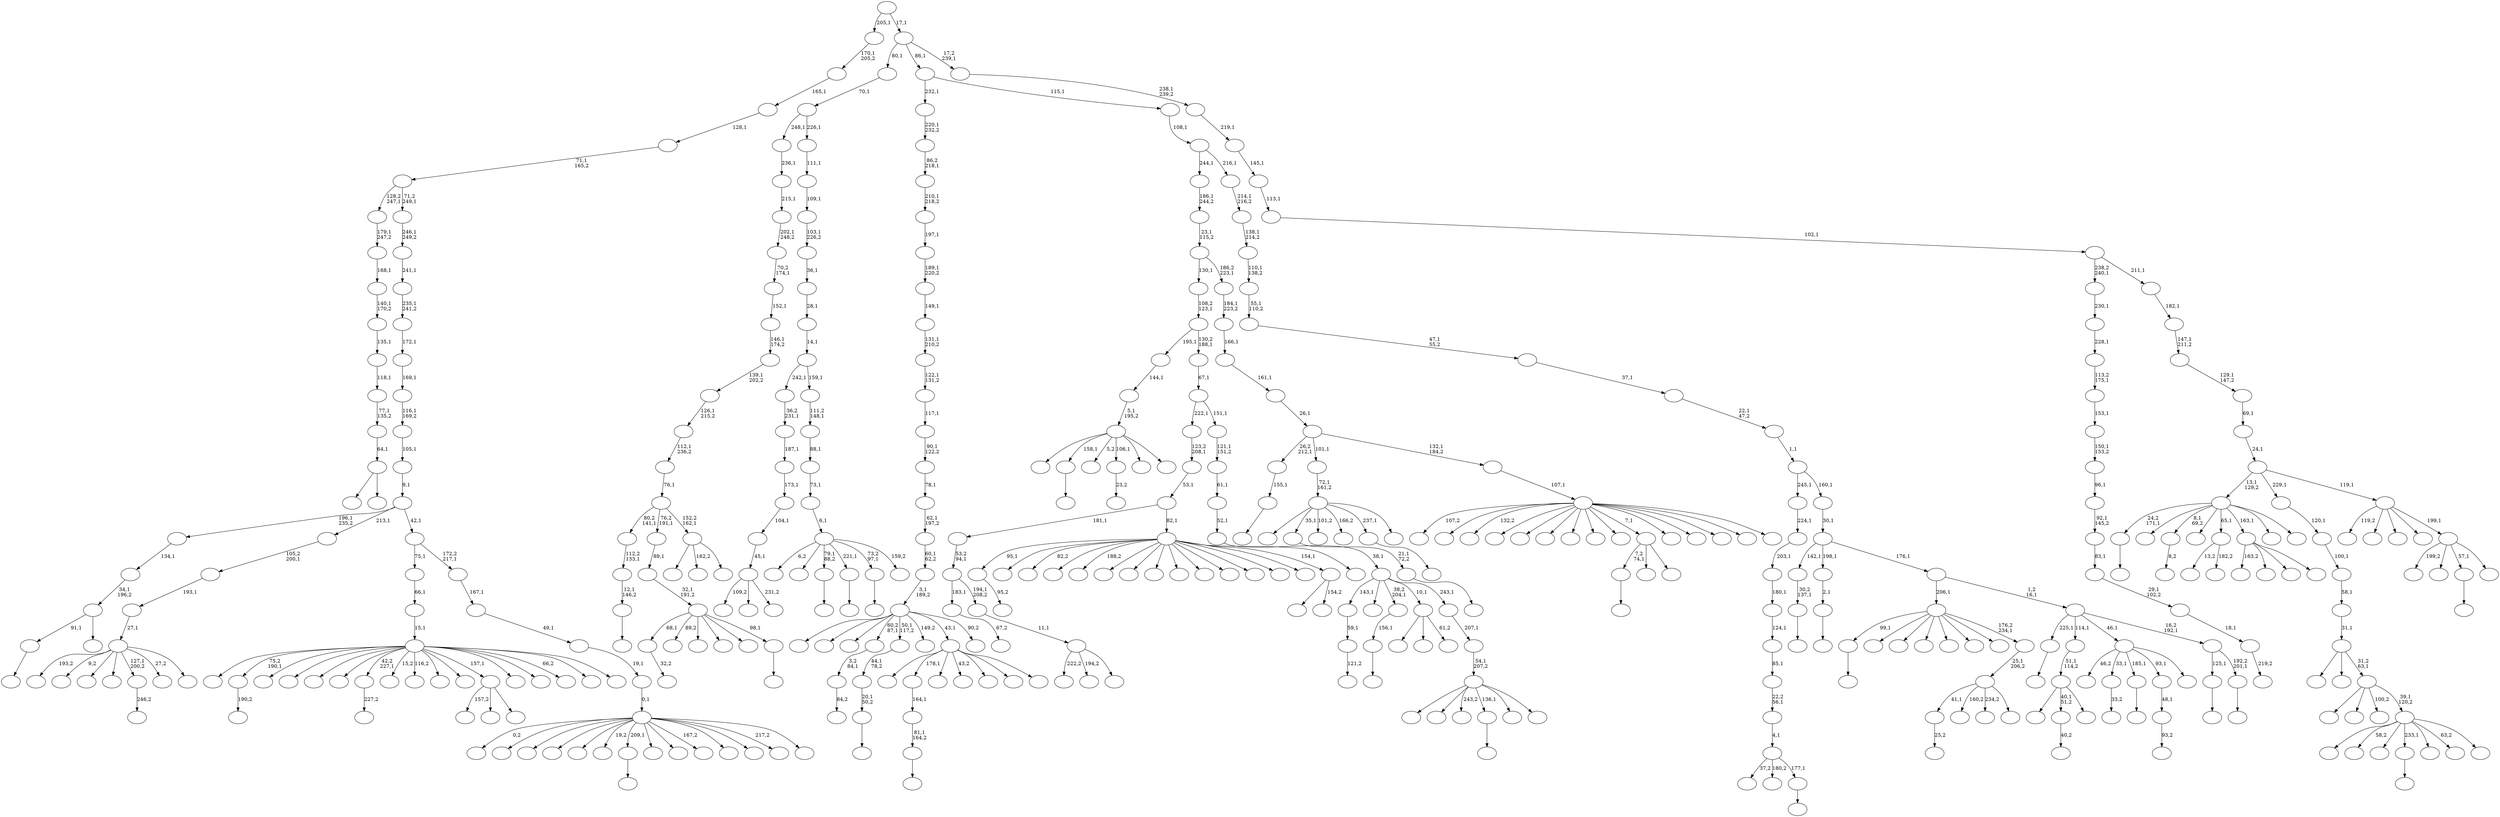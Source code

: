 digraph T {
	450 [label=""]
	449 [label=""]
	448 [label=""]
	447 [label=""]
	446 [label=""]
	445 [label=""]
	444 [label=""]
	443 [label=""]
	442 [label=""]
	441 [label=""]
	440 [label=""]
	439 [label=""]
	438 [label=""]
	437 [label=""]
	436 [label=""]
	435 [label=""]
	434 [label=""]
	433 [label=""]
	432 [label=""]
	431 [label=""]
	430 [label=""]
	429 [label=""]
	428 [label=""]
	427 [label=""]
	426 [label=""]
	425 [label=""]
	424 [label=""]
	423 [label=""]
	422 [label=""]
	421 [label=""]
	420 [label=""]
	419 [label=""]
	418 [label=""]
	417 [label=""]
	416 [label=""]
	415 [label=""]
	414 [label=""]
	413 [label=""]
	412 [label=""]
	411 [label=""]
	410 [label=""]
	409 [label=""]
	408 [label=""]
	407 [label=""]
	406 [label=""]
	405 [label=""]
	404 [label=""]
	403 [label=""]
	402 [label=""]
	401 [label=""]
	400 [label=""]
	399 [label=""]
	398 [label=""]
	397 [label=""]
	396 [label=""]
	395 [label=""]
	394 [label=""]
	393 [label=""]
	392 [label=""]
	391 [label=""]
	390 [label=""]
	389 [label=""]
	388 [label=""]
	387 [label=""]
	386 [label=""]
	385 [label=""]
	384 [label=""]
	383 [label=""]
	382 [label=""]
	381 [label=""]
	380 [label=""]
	379 [label=""]
	378 [label=""]
	377 [label=""]
	376 [label=""]
	375 [label=""]
	374 [label=""]
	373 [label=""]
	372 [label=""]
	371 [label=""]
	370 [label=""]
	369 [label=""]
	368 [label=""]
	367 [label=""]
	366 [label=""]
	365 [label=""]
	364 [label=""]
	363 [label=""]
	362 [label=""]
	361 [label=""]
	360 [label=""]
	359 [label=""]
	358 [label=""]
	357 [label=""]
	356 [label=""]
	355 [label=""]
	354 [label=""]
	353 [label=""]
	352 [label=""]
	351 [label=""]
	350 [label=""]
	349 [label=""]
	348 [label=""]
	347 [label=""]
	346 [label=""]
	345 [label=""]
	344 [label=""]
	343 [label=""]
	342 [label=""]
	341 [label=""]
	340 [label=""]
	339 [label=""]
	338 [label=""]
	337 [label=""]
	336 [label=""]
	335 [label=""]
	334 [label=""]
	333 [label=""]
	332 [label=""]
	331 [label=""]
	330 [label=""]
	329 [label=""]
	328 [label=""]
	327 [label=""]
	326 [label=""]
	325 [label=""]
	324 [label=""]
	323 [label=""]
	322 [label=""]
	321 [label=""]
	320 [label=""]
	319 [label=""]
	318 [label=""]
	317 [label=""]
	316 [label=""]
	315 [label=""]
	314 [label=""]
	313 [label=""]
	312 [label=""]
	311 [label=""]
	310 [label=""]
	309 [label=""]
	308 [label=""]
	307 [label=""]
	306 [label=""]
	305 [label=""]
	304 [label=""]
	303 [label=""]
	302 [label=""]
	301 [label=""]
	300 [label=""]
	299 [label=""]
	298 [label=""]
	297 [label=""]
	296 [label=""]
	295 [label=""]
	294 [label=""]
	293 [label=""]
	292 [label=""]
	291 [label=""]
	290 [label=""]
	289 [label=""]
	288 [label=""]
	287 [label=""]
	286 [label=""]
	285 [label=""]
	284 [label=""]
	283 [label=""]
	282 [label=""]
	281 [label=""]
	280 [label=""]
	279 [label=""]
	278 [label=""]
	277 [label=""]
	276 [label=""]
	275 [label=""]
	274 [label=""]
	273 [label=""]
	272 [label=""]
	271 [label=""]
	270 [label=""]
	269 [label=""]
	268 [label=""]
	267 [label=""]
	266 [label=""]
	265 [label=""]
	264 [label=""]
	263 [label=""]
	262 [label=""]
	261 [label=""]
	260 [label=""]
	259 [label=""]
	258 [label=""]
	257 [label=""]
	256 [label=""]
	255 [label=""]
	254 [label=""]
	253 [label=""]
	252 [label=""]
	251 [label=""]
	250 [label=""]
	249 [label=""]
	248 [label=""]
	247 [label=""]
	246 [label=""]
	245 [label=""]
	244 [label=""]
	243 [label=""]
	242 [label=""]
	241 [label=""]
	240 [label=""]
	239 [label=""]
	238 [label=""]
	237 [label=""]
	236 [label=""]
	235 [label=""]
	234 [label=""]
	233 [label=""]
	232 [label=""]
	231 [label=""]
	230 [label=""]
	229 [label=""]
	228 [label=""]
	227 [label=""]
	226 [label=""]
	225 [label=""]
	224 [label=""]
	223 [label=""]
	222 [label=""]
	221 [label=""]
	220 [label=""]
	219 [label=""]
	218 [label=""]
	217 [label=""]
	216 [label=""]
	215 [label=""]
	214 [label=""]
	213 [label=""]
	212 [label=""]
	211 [label=""]
	210 [label=""]
	209 [label=""]
	208 [label=""]
	207 [label=""]
	206 [label=""]
	205 [label=""]
	204 [label=""]
	203 [label=""]
	202 [label=""]
	201 [label=""]
	200 [label=""]
	199 [label=""]
	198 [label=""]
	197 [label=""]
	196 [label=""]
	195 [label=""]
	194 [label=""]
	193 [label=""]
	192 [label=""]
	191 [label=""]
	190 [label=""]
	189 [label=""]
	188 [label=""]
	187 [label=""]
	186 [label=""]
	185 [label=""]
	184 [label=""]
	183 [label=""]
	182 [label=""]
	181 [label=""]
	180 [label=""]
	179 [label=""]
	178 [label=""]
	177 [label=""]
	176 [label=""]
	175 [label=""]
	174 [label=""]
	173 [label=""]
	172 [label=""]
	171 [label=""]
	170 [label=""]
	169 [label=""]
	168 [label=""]
	167 [label=""]
	166 [label=""]
	165 [label=""]
	164 [label=""]
	163 [label=""]
	162 [label=""]
	161 [label=""]
	160 [label=""]
	159 [label=""]
	158 [label=""]
	157 [label=""]
	156 [label=""]
	155 [label=""]
	154 [label=""]
	153 [label=""]
	152 [label=""]
	151 [label=""]
	150 [label=""]
	149 [label=""]
	148 [label=""]
	147 [label=""]
	146 [label=""]
	145 [label=""]
	144 [label=""]
	143 [label=""]
	142 [label=""]
	141 [label=""]
	140 [label=""]
	139 [label=""]
	138 [label=""]
	137 [label=""]
	136 [label=""]
	135 [label=""]
	134 [label=""]
	133 [label=""]
	132 [label=""]
	131 [label=""]
	130 [label=""]
	129 [label=""]
	128 [label=""]
	127 [label=""]
	126 [label=""]
	125 [label=""]
	124 [label=""]
	123 [label=""]
	122 [label=""]
	121 [label=""]
	120 [label=""]
	119 [label=""]
	118 [label=""]
	117 [label=""]
	116 [label=""]
	115 [label=""]
	114 [label=""]
	113 [label=""]
	112 [label=""]
	111 [label=""]
	110 [label=""]
	109 [label=""]
	108 [label=""]
	107 [label=""]
	106 [label=""]
	105 [label=""]
	104 [label=""]
	103 [label=""]
	102 [label=""]
	101 [label=""]
	100 [label=""]
	99 [label=""]
	98 [label=""]
	97 [label=""]
	96 [label=""]
	95 [label=""]
	94 [label=""]
	93 [label=""]
	92 [label=""]
	91 [label=""]
	90 [label=""]
	89 [label=""]
	88 [label=""]
	87 [label=""]
	86 [label=""]
	85 [label=""]
	84 [label=""]
	83 [label=""]
	82 [label=""]
	81 [label=""]
	80 [label=""]
	79 [label=""]
	78 [label=""]
	77 [label=""]
	76 [label=""]
	75 [label=""]
	74 [label=""]
	73 [label=""]
	72 [label=""]
	71 [label=""]
	70 [label=""]
	69 [label=""]
	68 [label=""]
	67 [label=""]
	66 [label=""]
	65 [label=""]
	64 [label=""]
	63 [label=""]
	62 [label=""]
	61 [label=""]
	60 [label=""]
	59 [label=""]
	58 [label=""]
	57 [label=""]
	56 [label=""]
	55 [label=""]
	54 [label=""]
	53 [label=""]
	52 [label=""]
	51 [label=""]
	50 [label=""]
	49 [label=""]
	48 [label=""]
	47 [label=""]
	46 [label=""]
	45 [label=""]
	44 [label=""]
	43 [label=""]
	42 [label=""]
	41 [label=""]
	40 [label=""]
	39 [label=""]
	38 [label=""]
	37 [label=""]
	36 [label=""]
	35 [label=""]
	34 [label=""]
	33 [label=""]
	32 [label=""]
	31 [label=""]
	30 [label=""]
	29 [label=""]
	28 [label=""]
	27 [label=""]
	26 [label=""]
	25 [label=""]
	24 [label=""]
	23 [label=""]
	22 [label=""]
	21 [label=""]
	20 [label=""]
	19 [label=""]
	18 [label=""]
	17 [label=""]
	16 [label=""]
	15 [label=""]
	14 [label=""]
	13 [label=""]
	12 [label=""]
	11 [label=""]
	10 [label=""]
	9 [label=""]
	8 [label=""]
	7 [label=""]
	6 [label=""]
	5 [label=""]
	4 [label=""]
	3 [label=""]
	2 [label=""]
	1 [label=""]
	0 [label=""]
	444 -> 445 [label=""]
	440 -> 441 [label="33,2"]
	437 -> 438 [label=""]
	435 -> 436 [label=""]
	434 -> 435 [label="30,2\n137,1"]
	432 -> 433 [label=""]
	427 -> 428 [label="95,2"]
	423 -> 424 [label=""]
	416 -> 417 [label=""]
	412 -> 413 [label=""]
	407 -> 408 [label="219,2"]
	406 -> 407 [label="18,1"]
	405 -> 406 [label="29,1\n102,2"]
	404 -> 405 [label="83,1"]
	403 -> 404 [label="92,1\n145,2"]
	402 -> 403 [label="96,1"]
	401 -> 402 [label="150,1\n153,2"]
	400 -> 401 [label="153,1"]
	399 -> 400 [label="113,2\n175,1"]
	398 -> 399 [label="228,1"]
	397 -> 398 [label="230,1"]
	395 -> 396 [label="23,2"]
	387 -> 388 [label="32,2"]
	385 -> 386 [label=""]
	384 -> 385 [label="12,1\n146,2"]
	383 -> 384 [label="112,2\n133,1"]
	380 -> 381 [label="190,2"]
	373 -> 374 [label=""]
	367 -> 368 [label=""]
	366 -> 367 [label="81,1\n164,2"]
	365 -> 366 [label="164,1"]
	363 -> 364 [label=""]
	352 -> 353 [label=""]
	349 -> 350 [label="84,2"]
	348 -> 349 [label="3,2\n84,1"]
	341 -> 342 [label="67,2"]
	334 -> 335 [label="25,2"]
	329 -> 330 [label="40,2"]
	326 -> 327 [label=""]
	325 -> 326 [label="155,1"]
	322 -> 323 [label=""]
	321 -> 322 [label="20,1\n50,2"]
	320 -> 321 [label="44,1\n78,2"]
	318 -> 319 [label=""]
	314 -> 315 [label=""]
	313 -> 314 [label="21,1\n72,2"]
	306 -> 307 [label=""]
	299 -> 300 [label="246,2"]
	294 -> 420 [label=""]
	294 -> 412 [label="158,1"]
	294 -> 409 [label="5,2"]
	294 -> 395 [label="106,1"]
	294 -> 351 [label=""]
	294 -> 295 [label=""]
	293 -> 294 [label="5,1\n195,2"]
	292 -> 293 [label="144,1"]
	290 -> 291 [label="8,2"]
	279 -> 280 [label=""]
	278 -> 279 [label="2,1"]
	276 -> 277 [label=""]
	274 -> 275 [label=""]
	273 -> 393 [label="37,2"]
	273 -> 301 [label="180,2"]
	273 -> 274 [label="177,1"]
	272 -> 273 [label="4,1"]
	271 -> 272 [label="22,2\n56,1"]
	270 -> 271 [label="85,1"]
	269 -> 270 [label="124,1"]
	268 -> 269 [label="180,1"]
	267 -> 268 [label="203,1"]
	266 -> 267 [label="224,1"]
	264 -> 265 [label=""]
	263 -> 387 [label="68,1"]
	263 -> 375 [label="89,2"]
	263 -> 369 [label=""]
	263 -> 362 [label=""]
	263 -> 285 [label=""]
	263 -> 264 [label="98,1"]
	262 -> 263 [label="32,1\n191,2"]
	261 -> 262 [label="89,1"]
	259 -> 260 [label="227,2"]
	256 -> 257 [label="121,2"]
	255 -> 256 [label="59,1"]
	248 -> 373 [label="7,2\n74,1"]
	248 -> 354 [label=""]
	248 -> 249 [label=""]
	245 -> 443 [label="13,2"]
	245 -> 246 [label="182,2"]
	242 -> 416 [label="91,1"]
	242 -> 243 [label=""]
	241 -> 242 [label="34,1\n196,2"]
	240 -> 241 [label="134,1"]
	237 -> 238 [label=""]
	233 -> 410 [label="109,2"]
	233 -> 302 [label=""]
	233 -> 234 [label="231,2"]
	232 -> 233 [label="45,1"]
	231 -> 232 [label="104,1"]
	230 -> 231 [label="173,1"]
	229 -> 230 [label="187,1"]
	228 -> 229 [label="36,2\n231,1"]
	224 -> 356 [label=""]
	224 -> 287 [label="162,2"]
	224 -> 225 [label=""]
	223 -> 383 [label="80,2\n141,1"]
	223 -> 261 [label="76,2\n191,1"]
	223 -> 224 [label="152,2\n162,1"]
	222 -> 223 [label="76,1"]
	221 -> 222 [label="112,1\n236,2"]
	220 -> 221 [label="126,1\n215,2"]
	219 -> 220 [label="139,1\n202,2"]
	218 -> 219 [label="146,1\n174,2"]
	217 -> 218 [label="152,1"]
	216 -> 217 [label="70,2\n174,1"]
	215 -> 216 [label="202,1\n248,2"]
	214 -> 215 [label="215,1"]
	213 -> 214 [label="236,1"]
	210 -> 442 [label=""]
	210 -> 329 [label="40,1\n51,2"]
	210 -> 211 [label=""]
	209 -> 210 [label="51,1\n114,2"]
	206 -> 207 [label="93,2"]
	205 -> 206 [label="48,1"]
	203 -> 449 [label="163,2"]
	203 -> 339 [label=""]
	203 -> 308 [label=""]
	203 -> 204 [label=""]
	196 -> 358 [label="157,2"]
	196 -> 244 [label=""]
	196 -> 197 [label=""]
	191 -> 192 [label=""]
	190 -> 191 [label="156,1"]
	188 -> 189 [label=""]
	179 -> 334 [label="41,1"]
	179 -> 305 [label="160,2"]
	179 -> 288 [label="234,2"]
	179 -> 180 [label=""]
	178 -> 179 [label="25,1\n206,2"]
	177 -> 423 [label="99,1"]
	177 -> 418 [label=""]
	177 -> 392 [label=""]
	177 -> 357 [label=""]
	177 -> 344 [label=""]
	177 -> 282 [label=""]
	177 -> 227 [label=""]
	177 -> 178 [label="176,2\n234,1"]
	170 -> 371 [label=""]
	170 -> 324 [label=""]
	170 -> 171 [label="61,2"]
	168 -> 391 [label=""]
	168 -> 313 [label="35,1"]
	168 -> 284 [label="101,2"]
	168 -> 251 [label="166,2"]
	168 -> 188 [label="237,1"]
	168 -> 169 [label=""]
	167 -> 168 [label="72,1\n161,2"]
	165 -> 166 [label=""]
	163 -> 437 [label="24,2\n171,1"]
	163 -> 309 [label=""]
	163 -> 290 [label="8,1\n69,2"]
	163 -> 250 [label=""]
	163 -> 245 [label="65,1"]
	163 -> 203 [label="163,1"]
	163 -> 181 [label=""]
	163 -> 164 [label=""]
	160 -> 340 [label=""]
	160 -> 161 [label="154,2"]
	158 -> 429 [label="193,2"]
	158 -> 421 [label="9,2"]
	158 -> 370 [label=""]
	158 -> 310 [label=""]
	158 -> 299 [label="127,1\n200,2"]
	158 -> 297 [label="27,2"]
	158 -> 159 [label=""]
	157 -> 158 [label="27,1"]
	156 -> 157 [label="193,1"]
	155 -> 156 [label="105,2\n200,1"]
	151 -> 152 [label=""]
	149 -> 414 [label="222,2"]
	149 -> 377 [label="194,2"]
	149 -> 150 [label=""]
	148 -> 149 [label="11,1"]
	147 -> 341 [label="183,1"]
	147 -> 148 [label="194,1\n208,2"]
	146 -> 147 [label="53,2\n94,1"]
	144 -> 425 [label=""]
	144 -> 380 [label="75,2\n190,1"]
	144 -> 359 [label=""]
	144 -> 337 [label=""]
	144 -> 328 [label=""]
	144 -> 289 [label=""]
	144 -> 259 [label="42,2\n227,1"]
	144 -> 247 [label="15,2"]
	144 -> 236 [label="116,2"]
	144 -> 235 [label=""]
	144 -> 202 [label=""]
	144 -> 196 [label="157,1"]
	144 -> 185 [label=""]
	144 -> 184 [label=""]
	144 -> 154 [label="66,2"]
	144 -> 153 [label=""]
	144 -> 145 [label=""]
	143 -> 144 [label="15,1"]
	142 -> 143 [label="66,1"]
	140 -> 446 [label="46,2"]
	140 -> 440 [label="33,1"]
	140 -> 306 [label="185,1"]
	140 -> 205 [label="93,1"]
	140 -> 141 [label=""]
	138 -> 378 [label=""]
	138 -> 139 [label=""]
	137 -> 138 [label="64,1"]
	136 -> 137 [label="77,1\n135,2"]
	135 -> 136 [label="118,1"]
	134 -> 135 [label="135,1"]
	133 -> 134 [label="140,1\n170,2"]
	132 -> 133 [label="168,1"]
	131 -> 132 [label="179,1\n247,2"]
	128 -> 390 [label=""]
	128 -> 365 [label="178,1"]
	128 -> 338 [label=""]
	128 -> 316 [label="43,2"]
	128 -> 226 [label=""]
	128 -> 199 [label=""]
	128 -> 129 [label=""]
	126 -> 450 [label="6,2"]
	126 -> 448 [label=""]
	126 -> 444 [label="79,1\n88,2"]
	126 -> 432 [label="221,1"]
	126 -> 363 [label="73,2\n97,1"]
	126 -> 127 [label="159,2"]
	125 -> 126 [label="6,1"]
	124 -> 125 [label="73,1"]
	123 -> 124 [label="88,1"]
	122 -> 123 [label="111,2\n148,1"]
	121 -> 228 [label="242,1"]
	121 -> 122 [label="159,1"]
	120 -> 121 [label="14,1"]
	119 -> 120 [label="28,1"]
	118 -> 119 [label="36,1"]
	117 -> 118 [label="103,1\n226,2"]
	116 -> 117 [label="109,1"]
	115 -> 116 [label="111,1"]
	114 -> 213 [label="248,1"]
	114 -> 115 [label="226,1"]
	113 -> 114 [label="70,1"]
	111 -> 430 [label="0,2"]
	111 -> 419 [label=""]
	111 -> 389 [label=""]
	111 -> 361 [label=""]
	111 -> 346 [label=""]
	111 -> 333 [label="19,2"]
	111 -> 318 [label="209,1"]
	111 -> 298 [label=""]
	111 -> 283 [label=""]
	111 -> 186 [label="167,2"]
	111 -> 183 [label=""]
	111 -> 176 [label=""]
	111 -> 173 [label="217,2"]
	111 -> 112 [label=""]
	110 -> 111 [label="0,1"]
	109 -> 110 [label="19,1"]
	108 -> 109 [label="49,1"]
	107 -> 108 [label="167,1"]
	106 -> 142 [label="75,1"]
	106 -> 107 [label="172,2\n217,1"]
	105 -> 240 [label="196,1\n235,2"]
	105 -> 155 [label="213,1"]
	105 -> 106 [label="42,1"]
	104 -> 105 [label="9,1"]
	103 -> 104 [label="105,1"]
	102 -> 103 [label="116,1\n169,2"]
	101 -> 102 [label="169,1"]
	100 -> 101 [label="172,1"]
	99 -> 100 [label="235,1\n241,2"]
	98 -> 99 [label="241,1"]
	97 -> 98 [label="246,1\n249,2"]
	96 -> 131 [label="128,2\n247,1"]
	96 -> 97 [label="71,2\n249,1"]
	95 -> 96 [label="71,1\n165,2"]
	94 -> 95 [label="128,1"]
	93 -> 94 [label="165,1"]
	92 -> 93 [label="170,1\n205,2"]
	90 -> 427 [label="95,1"]
	90 -> 422 [label=""]
	90 -> 355 [label="82,2"]
	90 -> 336 [label=""]
	90 -> 332 [label="188,2"]
	90 -> 312 [label=""]
	90 -> 286 [label=""]
	90 -> 253 [label=""]
	90 -> 252 [label=""]
	90 -> 200 [label=""]
	90 -> 187 [label=""]
	90 -> 175 [label=""]
	90 -> 174 [label=""]
	90 -> 172 [label=""]
	90 -> 160 [label="154,1"]
	90 -> 91 [label=""]
	89 -> 146 [label="181,1"]
	89 -> 90 [label="82,1"]
	88 -> 89 [label="53,1"]
	87 -> 88 [label="123,2\n208,1"]
	84 -> 311 [label=""]
	84 -> 198 [label=""]
	84 -> 182 [label="243,2"]
	84 -> 151 [label="136,1"]
	84 -> 130 [label=""]
	84 -> 85 [label=""]
	83 -> 84 [label="54,1\n207,2"]
	82 -> 83 [label="207,1"]
	81 -> 255 [label="143,1"]
	81 -> 254 [label=""]
	81 -> 190 [label="38,2\n204,1"]
	81 -> 170 [label="10,1"]
	81 -> 82 [label="243,1"]
	80 -> 81 [label="38,1"]
	79 -> 80 [label="52,1"]
	78 -> 79 [label="61,1"]
	77 -> 78 [label="121,1\n151,2"]
	76 -> 87 [label="222,1"]
	76 -> 77 [label="151,1"]
	75 -> 76 [label="67,1"]
	74 -> 292 [label="195,1"]
	74 -> 75 [label="130,2\n188,1"]
	73 -> 74 [label="108,2\n123,1"]
	71 -> 447 [label="107,2"]
	71 -> 439 [label=""]
	71 -> 426 [label="132,2"]
	71 -> 415 [label=""]
	71 -> 411 [label=""]
	71 -> 379 [label=""]
	71 -> 304 [label=""]
	71 -> 303 [label=""]
	71 -> 296 [label=""]
	71 -> 248 [label="7,1"]
	71 -> 201 [label=""]
	71 -> 195 [label=""]
	71 -> 193 [label=""]
	71 -> 86 [label=""]
	71 -> 72 [label=""]
	70 -> 71 [label="107,1"]
	69 -> 325 [label="26,2\n212,1"]
	69 -> 167 [label="101,1"]
	69 -> 70 [label="132,1\n184,2"]
	68 -> 69 [label="26,1"]
	67 -> 68 [label="161,1"]
	66 -> 67 [label="166,1"]
	65 -> 66 [label="184,1\n223,2"]
	64 -> 73 [label="130,1"]
	64 -> 65 [label="186,2\n223,1"]
	63 -> 64 [label="23,1\n115,2"]
	62 -> 63 [label="186,1\n244,2"]
	60 -> 431 [label=""]
	60 -> 382 [label=""]
	60 -> 360 [label=""]
	60 -> 348 [label="60,2\n87,1"]
	60 -> 320 [label="50,1\n117,2"]
	60 -> 194 [label="149,2"]
	60 -> 128 [label="43,1"]
	60 -> 61 [label="90,2"]
	59 -> 60 [label="3,1\n189,2"]
	58 -> 59 [label="60,1\n62,2"]
	57 -> 58 [label="62,1\n197,2"]
	56 -> 57 [label="78,1"]
	55 -> 56 [label="90,1\n122,2"]
	54 -> 55 [label="117,1"]
	53 -> 54 [label="122,1\n131,2"]
	52 -> 53 [label="131,1\n210,2"]
	51 -> 52 [label="149,1"]
	50 -> 51 [label="189,1\n220,2"]
	49 -> 50 [label="197,1"]
	48 -> 49 [label="210,1\n218,2"]
	47 -> 48 [label="86,2\n218,1"]
	46 -> 47 [label="220,1\n232,2"]
	44 -> 376 [label=""]
	44 -> 343 [label="58,2"]
	44 -> 281 [label=""]
	44 -> 237 [label="233,1"]
	44 -> 212 [label=""]
	44 -> 162 [label="63,2"]
	44 -> 45 [label=""]
	43 -> 347 [label=""]
	43 -> 345 [label=""]
	43 -> 208 [label="100,2"]
	43 -> 44 [label="39,1\n120,2"]
	42 -> 372 [label=""]
	42 -> 331 [label=""]
	42 -> 43 [label="31,2\n63,1"]
	41 -> 42 [label="31,1"]
	40 -> 41 [label="58,1"]
	39 -> 40 [label="100,1"]
	38 -> 39 [label="120,1"]
	34 -> 35 [label=""]
	33 -> 352 [label="125,1"]
	33 -> 34 [label="192,2\n201,1"]
	32 -> 276 [label="225,1"]
	32 -> 209 [label="114,1"]
	32 -> 140 [label="46,1"]
	32 -> 33 [label="16,2\n192,1"]
	31 -> 177 [label="206,1"]
	31 -> 32 [label="1,2\n16,1"]
	30 -> 434 [label="142,1"]
	30 -> 278 [label="198,1"]
	30 -> 31 [label="176,1"]
	29 -> 30 [label="30,1"]
	28 -> 266 [label="245,1"]
	28 -> 29 [label="160,1"]
	27 -> 28 [label="1,1"]
	26 -> 27 [label="22,1\n47,2"]
	25 -> 26 [label="37,1"]
	24 -> 25 [label="47,1\n55,2"]
	23 -> 24 [label="55,1\n110,2"]
	22 -> 23 [label="110,1\n138,2"]
	21 -> 22 [label="138,1\n214,2"]
	20 -> 21 [label="214,1\n216,2"]
	19 -> 62 [label="244,1"]
	19 -> 20 [label="216,1"]
	18 -> 19 [label="108,1"]
	17 -> 46 [label="232,1"]
	17 -> 18 [label="115,1"]
	15 -> 258 [label="199,2"]
	15 -> 239 [label=""]
	15 -> 165 [label="57,1"]
	15 -> 16 [label=""]
	14 -> 394 [label="119,2"]
	14 -> 317 [label=""]
	14 -> 37 [label=""]
	14 -> 36 [label=""]
	14 -> 15 [label="199,1"]
	13 -> 163 [label="13,1\n129,2"]
	13 -> 38 [label="229,1"]
	13 -> 14 [label="119,1"]
	12 -> 13 [label="24,1"]
	11 -> 12 [label="69,1"]
	10 -> 11 [label="129,1\n147,2"]
	9 -> 10 [label="147,1\n211,2"]
	8 -> 9 [label="182,1"]
	7 -> 397 [label="238,2\n240,1"]
	7 -> 8 [label="211,1"]
	6 -> 7 [label="102,1"]
	5 -> 6 [label="113,1"]
	4 -> 5 [label="145,1"]
	3 -> 4 [label="219,1"]
	2 -> 3 [label="238,1\n239,2"]
	1 -> 113 [label="80,1"]
	1 -> 17 [label="86,1"]
	1 -> 2 [label="17,2\n239,1"]
	0 -> 92 [label="205,1"]
	0 -> 1 [label="17,1"]
}
